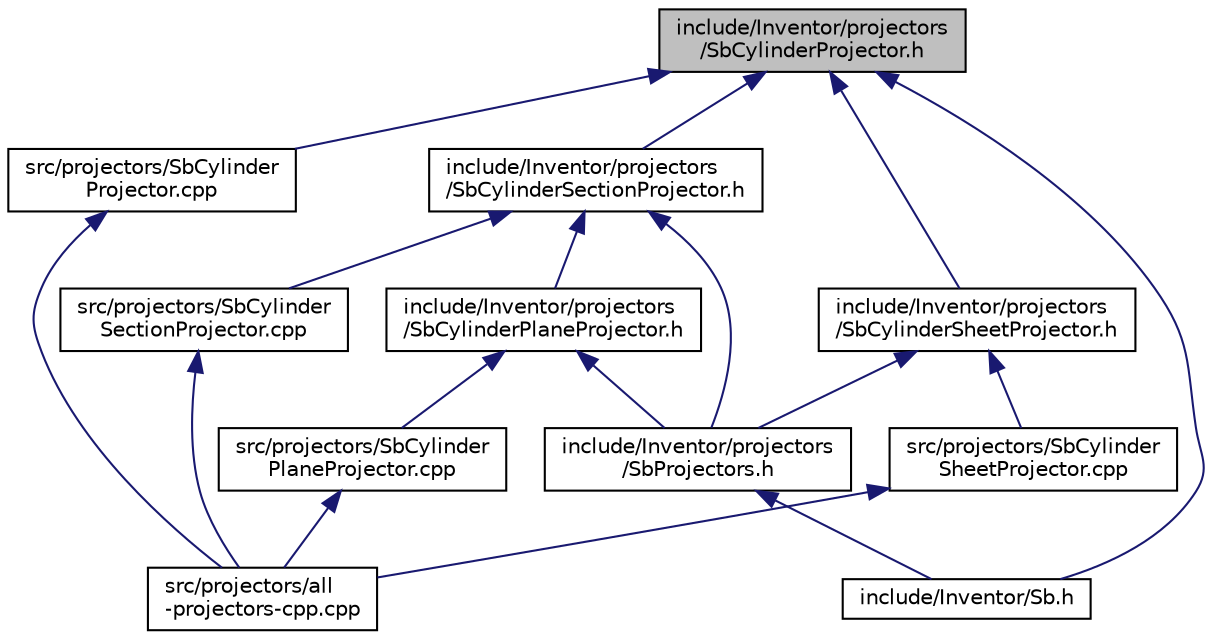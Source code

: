 digraph "include/Inventor/projectors/SbCylinderProjector.h"
{
 // LATEX_PDF_SIZE
  edge [fontname="Helvetica",fontsize="10",labelfontname="Helvetica",labelfontsize="10"];
  node [fontname="Helvetica",fontsize="10",shape=record];
  Node1 [label="include/Inventor/projectors\l/SbCylinderProjector.h",height=0.2,width=0.4,color="black", fillcolor="grey75", style="filled", fontcolor="black",tooltip=" "];
  Node1 -> Node2 [dir="back",color="midnightblue",fontsize="10",style="solid",fontname="Helvetica"];
  Node2 [label="src/projectors/SbCylinder\lProjector.cpp",height=0.2,width=0.4,color="black", fillcolor="white", style="filled",URL="$SbCylinderProjector_8cpp.html",tooltip=" "];
  Node2 -> Node3 [dir="back",color="midnightblue",fontsize="10",style="solid",fontname="Helvetica"];
  Node3 [label="src/projectors/all\l-projectors-cpp.cpp",height=0.2,width=0.4,color="black", fillcolor="white", style="filled",URL="$all-projectors-cpp_8cpp.html",tooltip=" "];
  Node1 -> Node4 [dir="back",color="midnightblue",fontsize="10",style="solid",fontname="Helvetica"];
  Node4 [label="include/Inventor/projectors\l/SbCylinderSectionProjector.h",height=0.2,width=0.4,color="black", fillcolor="white", style="filled",URL="$SbCylinderSectionProjector_8h.html",tooltip=" "];
  Node4 -> Node5 [dir="back",color="midnightblue",fontsize="10",style="solid",fontname="Helvetica"];
  Node5 [label="src/projectors/SbCylinder\lSectionProjector.cpp",height=0.2,width=0.4,color="black", fillcolor="white", style="filled",URL="$SbCylinderSectionProjector_8cpp.html",tooltip=" "];
  Node5 -> Node3 [dir="back",color="midnightblue",fontsize="10",style="solid",fontname="Helvetica"];
  Node4 -> Node6 [dir="back",color="midnightblue",fontsize="10",style="solid",fontname="Helvetica"];
  Node6 [label="include/Inventor/projectors\l/SbCylinderPlaneProjector.h",height=0.2,width=0.4,color="black", fillcolor="white", style="filled",URL="$SbCylinderPlaneProjector_8h.html",tooltip=" "];
  Node6 -> Node7 [dir="back",color="midnightblue",fontsize="10",style="solid",fontname="Helvetica"];
  Node7 [label="src/projectors/SbCylinder\lPlaneProjector.cpp",height=0.2,width=0.4,color="black", fillcolor="white", style="filled",URL="$SbCylinderPlaneProjector_8cpp.html",tooltip=" "];
  Node7 -> Node3 [dir="back",color="midnightblue",fontsize="10",style="solid",fontname="Helvetica"];
  Node6 -> Node8 [dir="back",color="midnightblue",fontsize="10",style="solid",fontname="Helvetica"];
  Node8 [label="include/Inventor/projectors\l/SbProjectors.h",height=0.2,width=0.4,color="black", fillcolor="white", style="filled",URL="$SbProjectors_8h.html",tooltip=" "];
  Node8 -> Node9 [dir="back",color="midnightblue",fontsize="10",style="solid",fontname="Helvetica"];
  Node9 [label="include/Inventor/Sb.h",height=0.2,width=0.4,color="black", fillcolor="white", style="filled",URL="$Sb_8h.html",tooltip=" "];
  Node4 -> Node8 [dir="back",color="midnightblue",fontsize="10",style="solid",fontname="Helvetica"];
  Node1 -> Node10 [dir="back",color="midnightblue",fontsize="10",style="solid",fontname="Helvetica"];
  Node10 [label="include/Inventor/projectors\l/SbCylinderSheetProjector.h",height=0.2,width=0.4,color="black", fillcolor="white", style="filled",URL="$SbCylinderSheetProjector_8h.html",tooltip=" "];
  Node10 -> Node11 [dir="back",color="midnightblue",fontsize="10",style="solid",fontname="Helvetica"];
  Node11 [label="src/projectors/SbCylinder\lSheetProjector.cpp",height=0.2,width=0.4,color="black", fillcolor="white", style="filled",URL="$SbCylinderSheetProjector_8cpp.html",tooltip=" "];
  Node11 -> Node3 [dir="back",color="midnightblue",fontsize="10",style="solid",fontname="Helvetica"];
  Node10 -> Node8 [dir="back",color="midnightblue",fontsize="10",style="solid",fontname="Helvetica"];
  Node1 -> Node9 [dir="back",color="midnightblue",fontsize="10",style="solid",fontname="Helvetica"];
}
